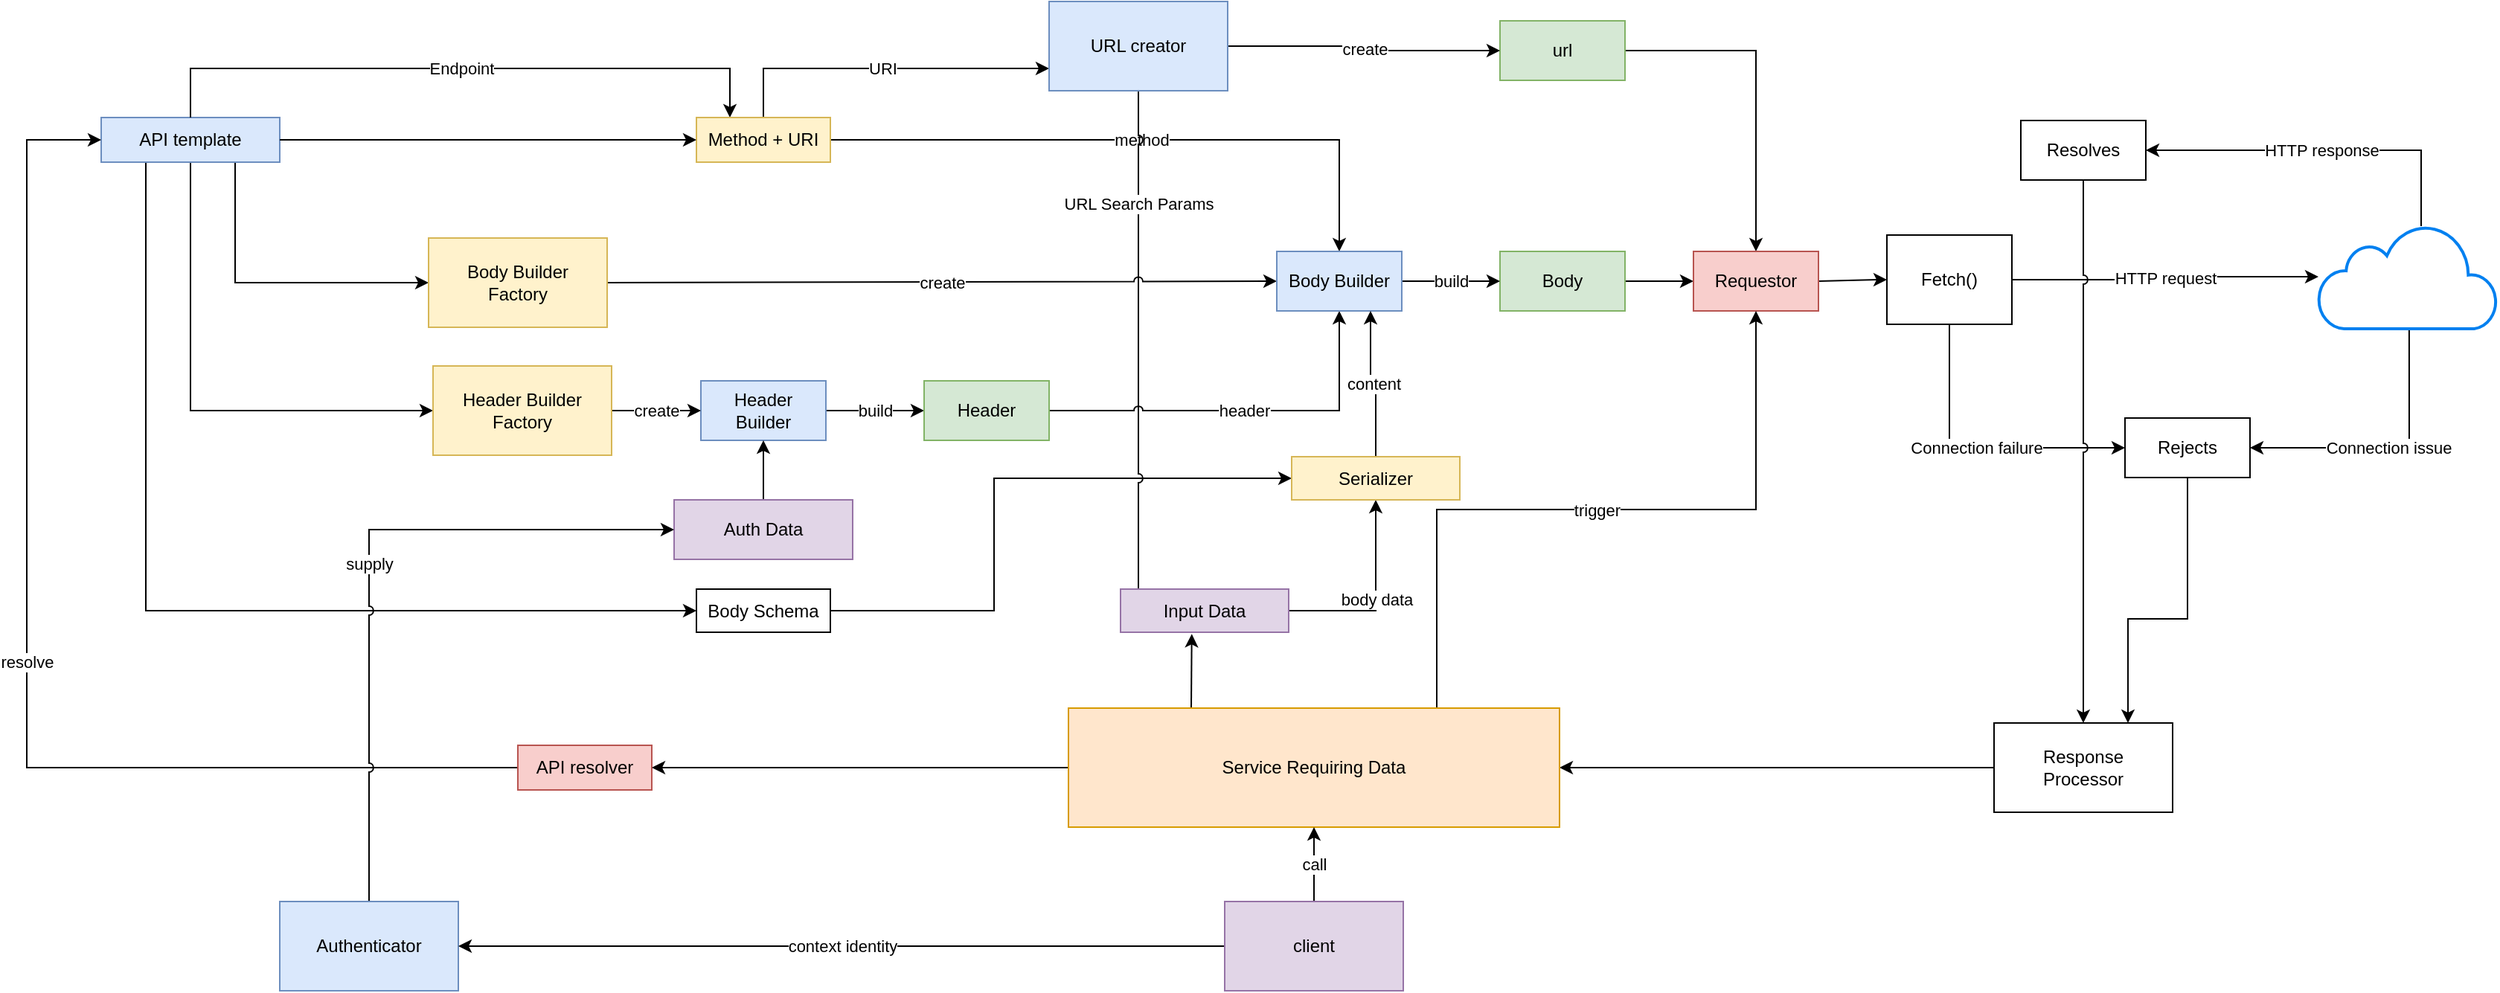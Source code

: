 <mxfile version="13.1.3" type="github"><diagram id="8Co48sxN-NjlgN4VRDWK" name="Page-1"><mxGraphModel dx="2442" dy="538" grid="1" gridSize="10" guides="1" tooltips="1" connect="1" arrows="1" fold="1" page="1" pageScale="1" pageWidth="827" pageHeight="1169" math="0" shadow="0"><root><mxCell id="0"/><mxCell id="1" parent="0"/><mxCell id="Rv2WYrNyMHWKFGt1J1lI-4" value="Connection failure" style="edgeStyle=orthogonalEdgeStyle;rounded=0;orthogonalLoop=1;jettySize=auto;html=1;entryX=0;entryY=0.5;entryDx=0;entryDy=0;exitX=0.5;exitY=1;exitDx=0;exitDy=0;" edge="1" parent="1" source="YEaYYTI55QeRDShldJgF-1" target="Rv2WYrNyMHWKFGt1J1lI-2"><mxGeometry relative="1" as="geometry"/></mxCell><mxCell id="Rv2WYrNyMHWKFGt1J1lI-9" value="HTTP request" style="edgeStyle=orthogonalEdgeStyle;rounded=0;orthogonalLoop=1;jettySize=auto;html=1;" edge="1" parent="1" source="YEaYYTI55QeRDShldJgF-1" target="Rv2WYrNyMHWKFGt1J1lI-5"><mxGeometry relative="1" as="geometry"/></mxCell><mxCell id="YEaYYTI55QeRDShldJgF-1" value="Fetch()" style="rounded=0;whiteSpace=wrap;html=1;" parent="1" vertex="1"><mxGeometry x="270" y="282" width="84" height="60" as="geometry"/></mxCell><mxCell id="Rv2WYrNyMHWKFGt1J1lI-36" style="edgeStyle=orthogonalEdgeStyle;rounded=0;comic=0;jumpStyle=arc;orthogonalLoop=1;jettySize=auto;html=1;entryX=0.5;entryY=0;entryDx=0;entryDy=0;" edge="1" parent="1" source="YEaYYTI55QeRDShldJgF-2" target="Rv2WYrNyMHWKFGt1J1lI-49"><mxGeometry relative="1" as="geometry"/></mxCell><mxCell id="YEaYYTI55QeRDShldJgF-2" value="url" style="rounded=0;whiteSpace=wrap;html=1;fillColor=#d5e8d4;strokeColor=#82b366;" parent="1" vertex="1"><mxGeometry x="10" y="138" width="84" height="40" as="geometry"/></mxCell><mxCell id="Rv2WYrNyMHWKFGt1J1lI-50" style="edgeStyle=orthogonalEdgeStyle;rounded=0;comic=0;jumpStyle=arc;orthogonalLoop=1;jettySize=auto;html=1;" edge="1" parent="1" source="YEaYYTI55QeRDShldJgF-3" target="Rv2WYrNyMHWKFGt1J1lI-49"><mxGeometry relative="1" as="geometry"/></mxCell><mxCell id="YEaYYTI55QeRDShldJgF-3" value="Body" style="rounded=0;whiteSpace=wrap;html=1;fillColor=#d5e8d4;strokeColor=#82b366;" parent="1" vertex="1"><mxGeometry x="10" y="293" width="84" height="40" as="geometry"/></mxCell><mxCell id="Rv2WYrNyMHWKFGt1J1lI-12" style="edgeStyle=orthogonalEdgeStyle;rounded=0;orthogonalLoop=1;jettySize=auto;html=1;comic=0;jumpStyle=arc;" edge="1" parent="1" source="Rv2WYrNyMHWKFGt1J1lI-1" target="Rv2WYrNyMHWKFGt1J1lI-10"><mxGeometry relative="1" as="geometry"/></mxCell><mxCell id="Rv2WYrNyMHWKFGt1J1lI-1" value="Resolves" style="rounded=0;whiteSpace=wrap;html=1;" vertex="1" parent="1"><mxGeometry x="360" y="205" width="84" height="40" as="geometry"/></mxCell><mxCell id="Rv2WYrNyMHWKFGt1J1lI-11" style="edgeStyle=orthogonalEdgeStyle;rounded=0;orthogonalLoop=1;jettySize=auto;html=1;entryX=0.75;entryY=0;entryDx=0;entryDy=0;" edge="1" parent="1" source="Rv2WYrNyMHWKFGt1J1lI-2" target="Rv2WYrNyMHWKFGt1J1lI-10"><mxGeometry relative="1" as="geometry"><Array as="points"><mxPoint x="472" y="540"/><mxPoint x="432" y="540"/></Array></mxGeometry></mxCell><mxCell id="Rv2WYrNyMHWKFGt1J1lI-2" value="Rejects" style="rounded=0;whiteSpace=wrap;html=1;" vertex="1" parent="1"><mxGeometry x="430" y="405" width="84" height="40" as="geometry"/></mxCell><mxCell id="Rv2WYrNyMHWKFGt1J1lI-7" value="Connection issue" style="edgeStyle=orthogonalEdgeStyle;rounded=0;orthogonalLoop=1;jettySize=auto;html=1;entryX=1;entryY=0.5;entryDx=0;entryDy=0;exitX=0.508;exitY=1.014;exitDx=0;exitDy=0;exitPerimeter=0;" edge="1" parent="1" source="Rv2WYrNyMHWKFGt1J1lI-5" target="Rv2WYrNyMHWKFGt1J1lI-2"><mxGeometry relative="1" as="geometry"><Array as="points"><mxPoint x="621" y="425"/></Array></mxGeometry></mxCell><mxCell id="Rv2WYrNyMHWKFGt1J1lI-8" value="HTTP response" style="edgeStyle=orthogonalEdgeStyle;rounded=0;orthogonalLoop=1;jettySize=auto;html=1;entryX=1;entryY=0.5;entryDx=0;entryDy=0;exitX=0.575;exitY=0.014;exitDx=0;exitDy=0;exitPerimeter=0;" edge="1" parent="1" source="Rv2WYrNyMHWKFGt1J1lI-5" target="Rv2WYrNyMHWKFGt1J1lI-1"><mxGeometry relative="1" as="geometry"/></mxCell><mxCell id="Rv2WYrNyMHWKFGt1J1lI-5" value="" style="html=1;verticalLabelPosition=bottom;align=center;labelBackgroundColor=#ffffff;verticalAlign=top;strokeWidth=2;strokeColor=#0080F0;shadow=0;dashed=0;shape=mxgraph.ios7.icons.cloud;" vertex="1" parent="1"><mxGeometry x="560" y="275" width="120" height="70" as="geometry"/></mxCell><mxCell id="Rv2WYrNyMHWKFGt1J1lI-57" style="edgeStyle=orthogonalEdgeStyle;rounded=0;comic=0;jumpStyle=arc;orthogonalLoop=1;jettySize=auto;html=1;entryX=1;entryY=0.5;entryDx=0;entryDy=0;" edge="1" parent="1" source="Rv2WYrNyMHWKFGt1J1lI-10" target="Rv2WYrNyMHWKFGt1J1lI-54"><mxGeometry relative="1" as="geometry"/></mxCell><mxCell id="Rv2WYrNyMHWKFGt1J1lI-10" value="Response &lt;br&gt;Processor" style="rounded=0;whiteSpace=wrap;html=1;" vertex="1" parent="1"><mxGeometry x="342" y="610" width="120" height="60" as="geometry"/></mxCell><mxCell id="Rv2WYrNyMHWKFGt1J1lI-22" style="edgeStyle=orthogonalEdgeStyle;rounded=0;comic=0;jumpStyle=arc;orthogonalLoop=1;jettySize=auto;html=1;entryX=0;entryY=0.5;entryDx=0;entryDy=0;exitX=0.25;exitY=1;exitDx=0;exitDy=0;" edge="1" parent="1" source="Rv2WYrNyMHWKFGt1J1lI-13" target="Rv2WYrNyMHWKFGt1J1lI-21"><mxGeometry relative="1" as="geometry"/></mxCell><mxCell id="Rv2WYrNyMHWKFGt1J1lI-63" style="edgeStyle=orthogonalEdgeStyle;rounded=0;comic=0;jumpStyle=arc;orthogonalLoop=1;jettySize=auto;html=1;entryX=0;entryY=0.5;entryDx=0;entryDy=0;exitX=0.75;exitY=1;exitDx=0;exitDy=0;" edge="1" parent="1" source="Rv2WYrNyMHWKFGt1J1lI-13" target="Rv2WYrNyMHWKFGt1J1lI-37"><mxGeometry relative="1" as="geometry"/></mxCell><mxCell id="Rv2WYrNyMHWKFGt1J1lI-64" style="edgeStyle=orthogonalEdgeStyle;rounded=0;comic=0;jumpStyle=arc;orthogonalLoop=1;jettySize=auto;html=1;entryX=0;entryY=0.5;entryDx=0;entryDy=0;exitX=0.5;exitY=1;exitDx=0;exitDy=0;" edge="1" parent="1" source="Rv2WYrNyMHWKFGt1J1lI-13" target="Rv2WYrNyMHWKFGt1J1lI-32"><mxGeometry relative="1" as="geometry"/></mxCell><mxCell id="Rv2WYrNyMHWKFGt1J1lI-13" value="API template" style="rounded=0;whiteSpace=wrap;html=1;fillColor=#dae8fc;strokeColor=#6c8ebf;" vertex="1" parent="1"><mxGeometry x="-930" y="203" width="120" height="30" as="geometry"/></mxCell><mxCell id="Rv2WYrNyMHWKFGt1J1lI-26" value="Endpoint" style="edgeStyle=orthogonalEdgeStyle;rounded=0;comic=0;jumpStyle=arc;orthogonalLoop=1;jettySize=auto;html=1;exitX=0.5;exitY=0;exitDx=0;exitDy=0;entryX=0.25;entryY=0;entryDx=0;entryDy=0;" edge="1" parent="1" source="Rv2WYrNyMHWKFGt1J1lI-13" target="Rv2WYrNyMHWKFGt1J1lI-15"><mxGeometry relative="1" as="geometry"><Array as="points"><mxPoint x="-870" y="170"/><mxPoint x="-507" y="170"/></Array></mxGeometry></mxCell><mxCell id="Rv2WYrNyMHWKFGt1J1lI-27" value="URI" style="edgeStyle=orthogonalEdgeStyle;rounded=0;comic=0;jumpStyle=arc;orthogonalLoop=1;jettySize=auto;html=1;entryX=0;entryY=0.75;entryDx=0;entryDy=0;exitX=0.5;exitY=0;exitDx=0;exitDy=0;" edge="1" parent="1" source="Rv2WYrNyMHWKFGt1J1lI-15" target="Rv2WYrNyMHWKFGt1J1lI-34"><mxGeometry relative="1" as="geometry"/></mxCell><mxCell id="Rv2WYrNyMHWKFGt1J1lI-28" value="method" style="edgeStyle=orthogonalEdgeStyle;rounded=0;comic=0;jumpStyle=arc;orthogonalLoop=1;jettySize=auto;html=1;entryX=0.5;entryY=0;entryDx=0;entryDy=0;" edge="1" parent="1" source="Rv2WYrNyMHWKFGt1J1lI-15" target="Rv2WYrNyMHWKFGt1J1lI-41"><mxGeometry relative="1" as="geometry"><mxPoint x="-70" y="220" as="targetPoint"/></mxGeometry></mxCell><mxCell id="Rv2WYrNyMHWKFGt1J1lI-15" value="Method + URI" style="rounded=0;whiteSpace=wrap;html=1;fillColor=#fff2cc;strokeColor=#d6b656;" vertex="1" parent="1"><mxGeometry x="-530" y="203" width="90" height="30" as="geometry"/></mxCell><mxCell id="Rv2WYrNyMHWKFGt1J1lI-18" style="edgeStyle=orthogonalEdgeStyle;rounded=0;comic=0;jumpStyle=arc;orthogonalLoop=1;jettySize=auto;html=1;exitX=1;exitY=0.5;exitDx=0;exitDy=0;" edge="1" parent="1" source="Rv2WYrNyMHWKFGt1J1lI-13" target="Rv2WYrNyMHWKFGt1J1lI-15"><mxGeometry relative="1" as="geometry"/></mxCell><mxCell id="Rv2WYrNyMHWKFGt1J1lI-19" value="resolve" style="edgeStyle=orthogonalEdgeStyle;rounded=0;comic=0;jumpStyle=arc;orthogonalLoop=1;jettySize=auto;html=1;entryX=0;entryY=0.5;entryDx=0;entryDy=0;" edge="1" parent="1" source="Rv2WYrNyMHWKFGt1J1lI-17" target="Rv2WYrNyMHWKFGt1J1lI-13"><mxGeometry relative="1" as="geometry"><Array as="points"><mxPoint x="-980" y="640"/><mxPoint x="-980" y="218"/></Array></mxGeometry></mxCell><mxCell id="Rv2WYrNyMHWKFGt1J1lI-17" value="API resolver" style="rounded=0;whiteSpace=wrap;html=1;fillColor=#f8cecc;strokeColor=#b85450;" vertex="1" parent="1"><mxGeometry x="-650" y="625" width="90" height="30" as="geometry"/></mxCell><mxCell id="Rv2WYrNyMHWKFGt1J1lI-38" style="edgeStyle=orthogonalEdgeStyle;rounded=0;comic=0;jumpStyle=arc;orthogonalLoop=1;jettySize=auto;html=1;entryX=0;entryY=0.5;entryDx=0;entryDy=0;" edge="1" parent="1" source="Rv2WYrNyMHWKFGt1J1lI-21" target="Rv2WYrNyMHWKFGt1J1lI-58"><mxGeometry relative="1" as="geometry"><Array as="points"><mxPoint x="-330" y="534"/><mxPoint x="-330" y="446"/></Array></mxGeometry></mxCell><mxCell id="Rv2WYrNyMHWKFGt1J1lI-21" value="Body Schema" style="rounded=0;whiteSpace=wrap;html=1;" vertex="1" parent="1"><mxGeometry x="-530" y="520" width="90" height="29" as="geometry"/></mxCell><mxCell id="Rv2WYrNyMHWKFGt1J1lI-40" value="build" style="edgeStyle=orthogonalEdgeStyle;rounded=0;comic=0;jumpStyle=arc;orthogonalLoop=1;jettySize=auto;html=1;" edge="1" parent="1" source="Rv2WYrNyMHWKFGt1J1lI-24" target="Rv2WYrNyMHWKFGt1J1lI-39"><mxGeometry relative="1" as="geometry"/></mxCell><mxCell id="Rv2WYrNyMHWKFGt1J1lI-24" value="Header&lt;br&gt;Builder" style="rounded=0;whiteSpace=wrap;html=1;fillColor=#dae8fc;strokeColor=#6c8ebf;" vertex="1" parent="1"><mxGeometry x="-527" y="380" width="84" height="40" as="geometry"/></mxCell><mxCell id="Rv2WYrNyMHWKFGt1J1lI-47" value="URL Search Params" style="edgeStyle=orthogonalEdgeStyle;rounded=0;comic=0;jumpStyle=arc;orthogonalLoop=1;jettySize=auto;html=1;entryX=0.5;entryY=1;entryDx=0;entryDy=0;" edge="1" parent="1" source="Rv2WYrNyMHWKFGt1J1lI-29" target="Rv2WYrNyMHWKFGt1J1lI-34"><mxGeometry x="0.483" relative="1" as="geometry"><Array as="points"><mxPoint x="-233" y="178"/></Array><mxPoint as="offset"/></mxGeometry></mxCell><mxCell id="Rv2WYrNyMHWKFGt1J1lI-61" value="body data" style="edgeStyle=orthogonalEdgeStyle;rounded=0;comic=0;jumpStyle=arc;orthogonalLoop=1;jettySize=auto;html=1;" edge="1" parent="1" source="Rv2WYrNyMHWKFGt1J1lI-29" target="Rv2WYrNyMHWKFGt1J1lI-58"><mxGeometry relative="1" as="geometry"/></mxCell><mxCell id="Rv2WYrNyMHWKFGt1J1lI-29" value="Input Data" style="rounded=0;whiteSpace=wrap;html=1;fillColor=#e1d5e7;strokeColor=#9673a6;" vertex="1" parent="1"><mxGeometry x="-245" y="520" width="113" height="29" as="geometry"/></mxCell><mxCell id="Rv2WYrNyMHWKFGt1J1lI-33" value="create" style="edgeStyle=orthogonalEdgeStyle;rounded=0;comic=0;jumpStyle=arc;orthogonalLoop=1;jettySize=auto;html=1;" edge="1" parent="1" source="Rv2WYrNyMHWKFGt1J1lI-32" target="Rv2WYrNyMHWKFGt1J1lI-24"><mxGeometry relative="1" as="geometry"><mxPoint x="-90" y="410" as="targetPoint"/></mxGeometry></mxCell><mxCell id="Rv2WYrNyMHWKFGt1J1lI-32" value="Header Builder Factory" style="rounded=0;whiteSpace=wrap;html=1;fillColor=#fff2cc;strokeColor=#d6b656;" vertex="1" parent="1"><mxGeometry x="-707" y="370" width="120" height="60" as="geometry"/></mxCell><mxCell id="Rv2WYrNyMHWKFGt1J1lI-35" value="create" style="edgeStyle=orthogonalEdgeStyle;rounded=0;comic=0;jumpStyle=arc;orthogonalLoop=1;jettySize=auto;html=1;" edge="1" parent="1" source="Rv2WYrNyMHWKFGt1J1lI-34" target="YEaYYTI55QeRDShldJgF-2"><mxGeometry relative="1" as="geometry"/></mxCell><mxCell id="Rv2WYrNyMHWKFGt1J1lI-34" value="URL creator" style="rounded=0;whiteSpace=wrap;html=1;fillColor=#dae8fc;strokeColor=#6c8ebf;" vertex="1" parent="1"><mxGeometry x="-293" y="125" width="120" height="60" as="geometry"/></mxCell><mxCell id="Rv2WYrNyMHWKFGt1J1lI-43" value="create" style="edgeStyle=orthogonalEdgeStyle;rounded=0;comic=0;jumpStyle=arc;orthogonalLoop=1;jettySize=auto;html=1;" edge="1" parent="1" source="Rv2WYrNyMHWKFGt1J1lI-37" target="Rv2WYrNyMHWKFGt1J1lI-41"><mxGeometry relative="1" as="geometry"/></mxCell><mxCell id="Rv2WYrNyMHWKFGt1J1lI-37" value="Body Builder&lt;br&gt;Factory" style="rounded=0;whiteSpace=wrap;html=1;fillColor=#fff2cc;strokeColor=#d6b656;" vertex="1" parent="1"><mxGeometry x="-710" y="284" width="120" height="60" as="geometry"/></mxCell><mxCell id="Rv2WYrNyMHWKFGt1J1lI-42" value="header" style="edgeStyle=orthogonalEdgeStyle;rounded=0;comic=0;jumpStyle=arc;orthogonalLoop=1;jettySize=auto;html=1;" edge="1" parent="1" source="Rv2WYrNyMHWKFGt1J1lI-39" target="Rv2WYrNyMHWKFGt1J1lI-41"><mxGeometry relative="1" as="geometry"/></mxCell><mxCell id="Rv2WYrNyMHWKFGt1J1lI-39" value="Header" style="rounded=0;whiteSpace=wrap;html=1;fillColor=#d5e8d4;strokeColor=#82b366;" vertex="1" parent="1"><mxGeometry x="-377" y="380" width="84" height="40" as="geometry"/></mxCell><mxCell id="Rv2WYrNyMHWKFGt1J1lI-44" value="build" style="edgeStyle=orthogonalEdgeStyle;rounded=0;comic=0;jumpStyle=arc;orthogonalLoop=1;jettySize=auto;html=1;" edge="1" parent="1" source="Rv2WYrNyMHWKFGt1J1lI-41" target="YEaYYTI55QeRDShldJgF-3"><mxGeometry relative="1" as="geometry"/></mxCell><mxCell id="Rv2WYrNyMHWKFGt1J1lI-41" value="Body Builder" style="rounded=0;whiteSpace=wrap;html=1;fillColor=#dae8fc;strokeColor=#6c8ebf;" vertex="1" parent="1"><mxGeometry x="-140" y="293" width="84" height="40" as="geometry"/></mxCell><mxCell id="Rv2WYrNyMHWKFGt1J1lI-46" value="content" style="edgeStyle=orthogonalEdgeStyle;rounded=0;comic=0;jumpStyle=arc;orthogonalLoop=1;jettySize=auto;html=1;entryX=0.75;entryY=1;entryDx=0;entryDy=0;" edge="1" parent="1" source="Rv2WYrNyMHWKFGt1J1lI-58" target="Rv2WYrNyMHWKFGt1J1lI-41"><mxGeometry relative="1" as="geometry"><mxPoint x="-78" y="479" as="sourcePoint"/></mxGeometry></mxCell><mxCell id="Rv2WYrNyMHWKFGt1J1lI-51" style="edgeStyle=orthogonalEdgeStyle;rounded=0;comic=0;jumpStyle=arc;orthogonalLoop=1;jettySize=auto;html=1;" edge="1" parent="1" source="Rv2WYrNyMHWKFGt1J1lI-49" target="YEaYYTI55QeRDShldJgF-1"><mxGeometry relative="1" as="geometry"/></mxCell><mxCell id="Rv2WYrNyMHWKFGt1J1lI-49" value="Requestor" style="rounded=0;whiteSpace=wrap;html=1;fillColor=#f8cecc;strokeColor=#b85450;" vertex="1" parent="1"><mxGeometry x="140" y="293" width="84" height="40" as="geometry"/></mxCell><mxCell id="Rv2WYrNyMHWKFGt1J1lI-53" style="edgeStyle=orthogonalEdgeStyle;rounded=0;comic=0;jumpStyle=arc;orthogonalLoop=1;jettySize=auto;html=1;entryX=0.5;entryY=1;entryDx=0;entryDy=0;" edge="1" parent="1" source="Rv2WYrNyMHWKFGt1J1lI-52" target="Rv2WYrNyMHWKFGt1J1lI-24"><mxGeometry relative="1" as="geometry"/></mxCell><mxCell id="Rv2WYrNyMHWKFGt1J1lI-52" value="Auth Data" style="rounded=0;whiteSpace=wrap;html=1;fillColor=#e1d5e7;strokeColor=#9673a6;" vertex="1" parent="1"><mxGeometry x="-545" y="460" width="120" height="40" as="geometry"/></mxCell><mxCell id="Rv2WYrNyMHWKFGt1J1lI-55" style="edgeStyle=orthogonalEdgeStyle;rounded=0;comic=0;jumpStyle=arc;orthogonalLoop=1;jettySize=auto;html=1;entryX=0.424;entryY=1.041;entryDx=0;entryDy=0;entryPerimeter=0;exitX=0.25;exitY=0;exitDx=0;exitDy=0;" edge="1" parent="1" source="Rv2WYrNyMHWKFGt1J1lI-54" target="Rv2WYrNyMHWKFGt1J1lI-29"><mxGeometry relative="1" as="geometry"/></mxCell><mxCell id="Rv2WYrNyMHWKFGt1J1lI-56" value="trigger" style="edgeStyle=orthogonalEdgeStyle;rounded=0;comic=0;jumpStyle=arc;orthogonalLoop=1;jettySize=auto;html=1;exitX=0.75;exitY=0;exitDx=0;exitDy=0;" edge="1" parent="1" source="Rv2WYrNyMHWKFGt1J1lI-54" target="Rv2WYrNyMHWKFGt1J1lI-49"><mxGeometry relative="1" as="geometry"/></mxCell><mxCell id="Rv2WYrNyMHWKFGt1J1lI-62" style="edgeStyle=orthogonalEdgeStyle;rounded=0;comic=0;jumpStyle=arc;orthogonalLoop=1;jettySize=auto;html=1;entryX=1;entryY=0.5;entryDx=0;entryDy=0;" edge="1" parent="1" source="Rv2WYrNyMHWKFGt1J1lI-54" target="Rv2WYrNyMHWKFGt1J1lI-17"><mxGeometry relative="1" as="geometry"/></mxCell><mxCell id="Rv2WYrNyMHWKFGt1J1lI-54" value="Service Requiring Data" style="rounded=0;whiteSpace=wrap;html=1;fillColor=#ffe6cc;strokeColor=#d79b00;" vertex="1" parent="1"><mxGeometry x="-280" y="600" width="330" height="80" as="geometry"/></mxCell><mxCell id="Rv2WYrNyMHWKFGt1J1lI-58" value="Serializer" style="rounded=0;whiteSpace=wrap;html=1;fillColor=#fff2cc;strokeColor=#d6b656;" vertex="1" parent="1"><mxGeometry x="-130" y="431" width="113" height="29" as="geometry"/></mxCell><mxCell id="Rv2WYrNyMHWKFGt1J1lI-66" value="supply" style="edgeStyle=orthogonalEdgeStyle;rounded=0;comic=0;jumpStyle=arc;orthogonalLoop=1;jettySize=auto;html=1;entryX=0;entryY=0.5;entryDx=0;entryDy=0;exitX=0.5;exitY=0;exitDx=0;exitDy=0;" edge="1" parent="1" source="Rv2WYrNyMHWKFGt1J1lI-65" target="Rv2WYrNyMHWKFGt1J1lI-52"><mxGeometry relative="1" as="geometry"/></mxCell><mxCell id="Rv2WYrNyMHWKFGt1J1lI-65" value="Authenticator" style="rounded=0;whiteSpace=wrap;html=1;fillColor=#dae8fc;strokeColor=#6c8ebf;" vertex="1" parent="1"><mxGeometry x="-810" y="730" width="120" height="60" as="geometry"/></mxCell><mxCell id="Rv2WYrNyMHWKFGt1J1lI-68" value="context identity" style="edgeStyle=orthogonalEdgeStyle;rounded=0;comic=0;jumpStyle=arc;orthogonalLoop=1;jettySize=auto;html=1;" edge="1" parent="1" source="Rv2WYrNyMHWKFGt1J1lI-67" target="Rv2WYrNyMHWKFGt1J1lI-65"><mxGeometry relative="1" as="geometry"/></mxCell><mxCell id="Rv2WYrNyMHWKFGt1J1lI-69" value="call" style="edgeStyle=orthogonalEdgeStyle;rounded=0;comic=0;jumpStyle=arc;orthogonalLoop=1;jettySize=auto;html=1;" edge="1" parent="1" source="Rv2WYrNyMHWKFGt1J1lI-67" target="Rv2WYrNyMHWKFGt1J1lI-54"><mxGeometry relative="1" as="geometry"/></mxCell><mxCell id="Rv2WYrNyMHWKFGt1J1lI-67" value="client" style="rounded=0;whiteSpace=wrap;html=1;fillColor=#e1d5e7;strokeColor=#9673a6;" vertex="1" parent="1"><mxGeometry x="-175" y="730" width="120" height="60" as="geometry"/></mxCell></root></mxGraphModel></diagram></mxfile>